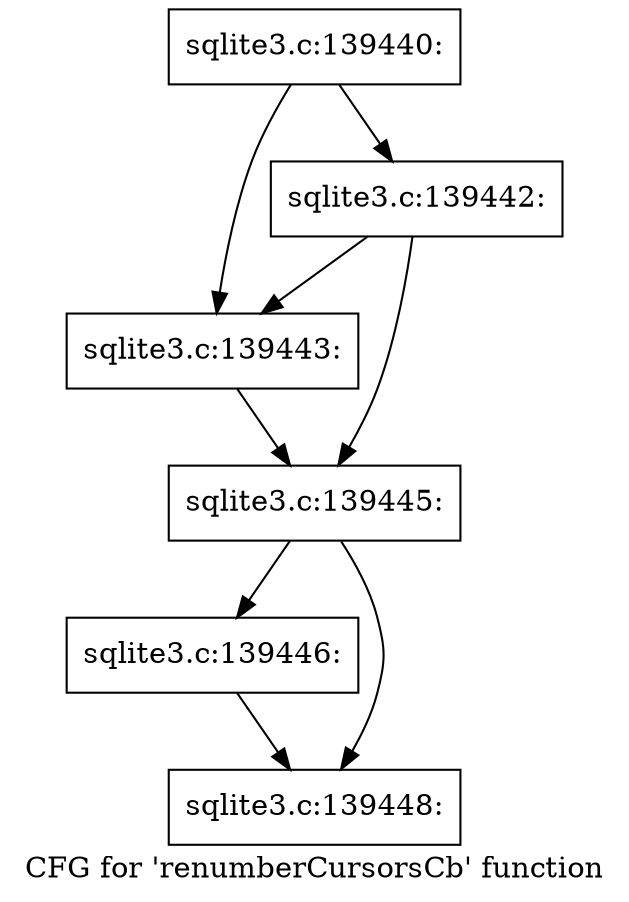digraph "CFG for 'renumberCursorsCb' function" {
	label="CFG for 'renumberCursorsCb' function";

	Node0x55c0f93bc680 [shape=record,label="{sqlite3.c:139440:}"];
	Node0x55c0f93bc680 -> Node0x55c0f93c3140;
	Node0x55c0f93bc680 -> Node0x55c0f93c31e0;
	Node0x55c0f93c31e0 [shape=record,label="{sqlite3.c:139442:}"];
	Node0x55c0f93c31e0 -> Node0x55c0f93c3140;
	Node0x55c0f93c31e0 -> Node0x55c0f93c3190;
	Node0x55c0f93c3140 [shape=record,label="{sqlite3.c:139443:}"];
	Node0x55c0f93c3140 -> Node0x55c0f93c3190;
	Node0x55c0f93c3190 [shape=record,label="{sqlite3.c:139445:}"];
	Node0x55c0f93c3190 -> Node0x55c0f63abf20;
	Node0x55c0f93c3190 -> Node0x55c0f93c3ea0;
	Node0x55c0f63abf20 [shape=record,label="{sqlite3.c:139446:}"];
	Node0x55c0f63abf20 -> Node0x55c0f93c3ea0;
	Node0x55c0f93c3ea0 [shape=record,label="{sqlite3.c:139448:}"];
}
